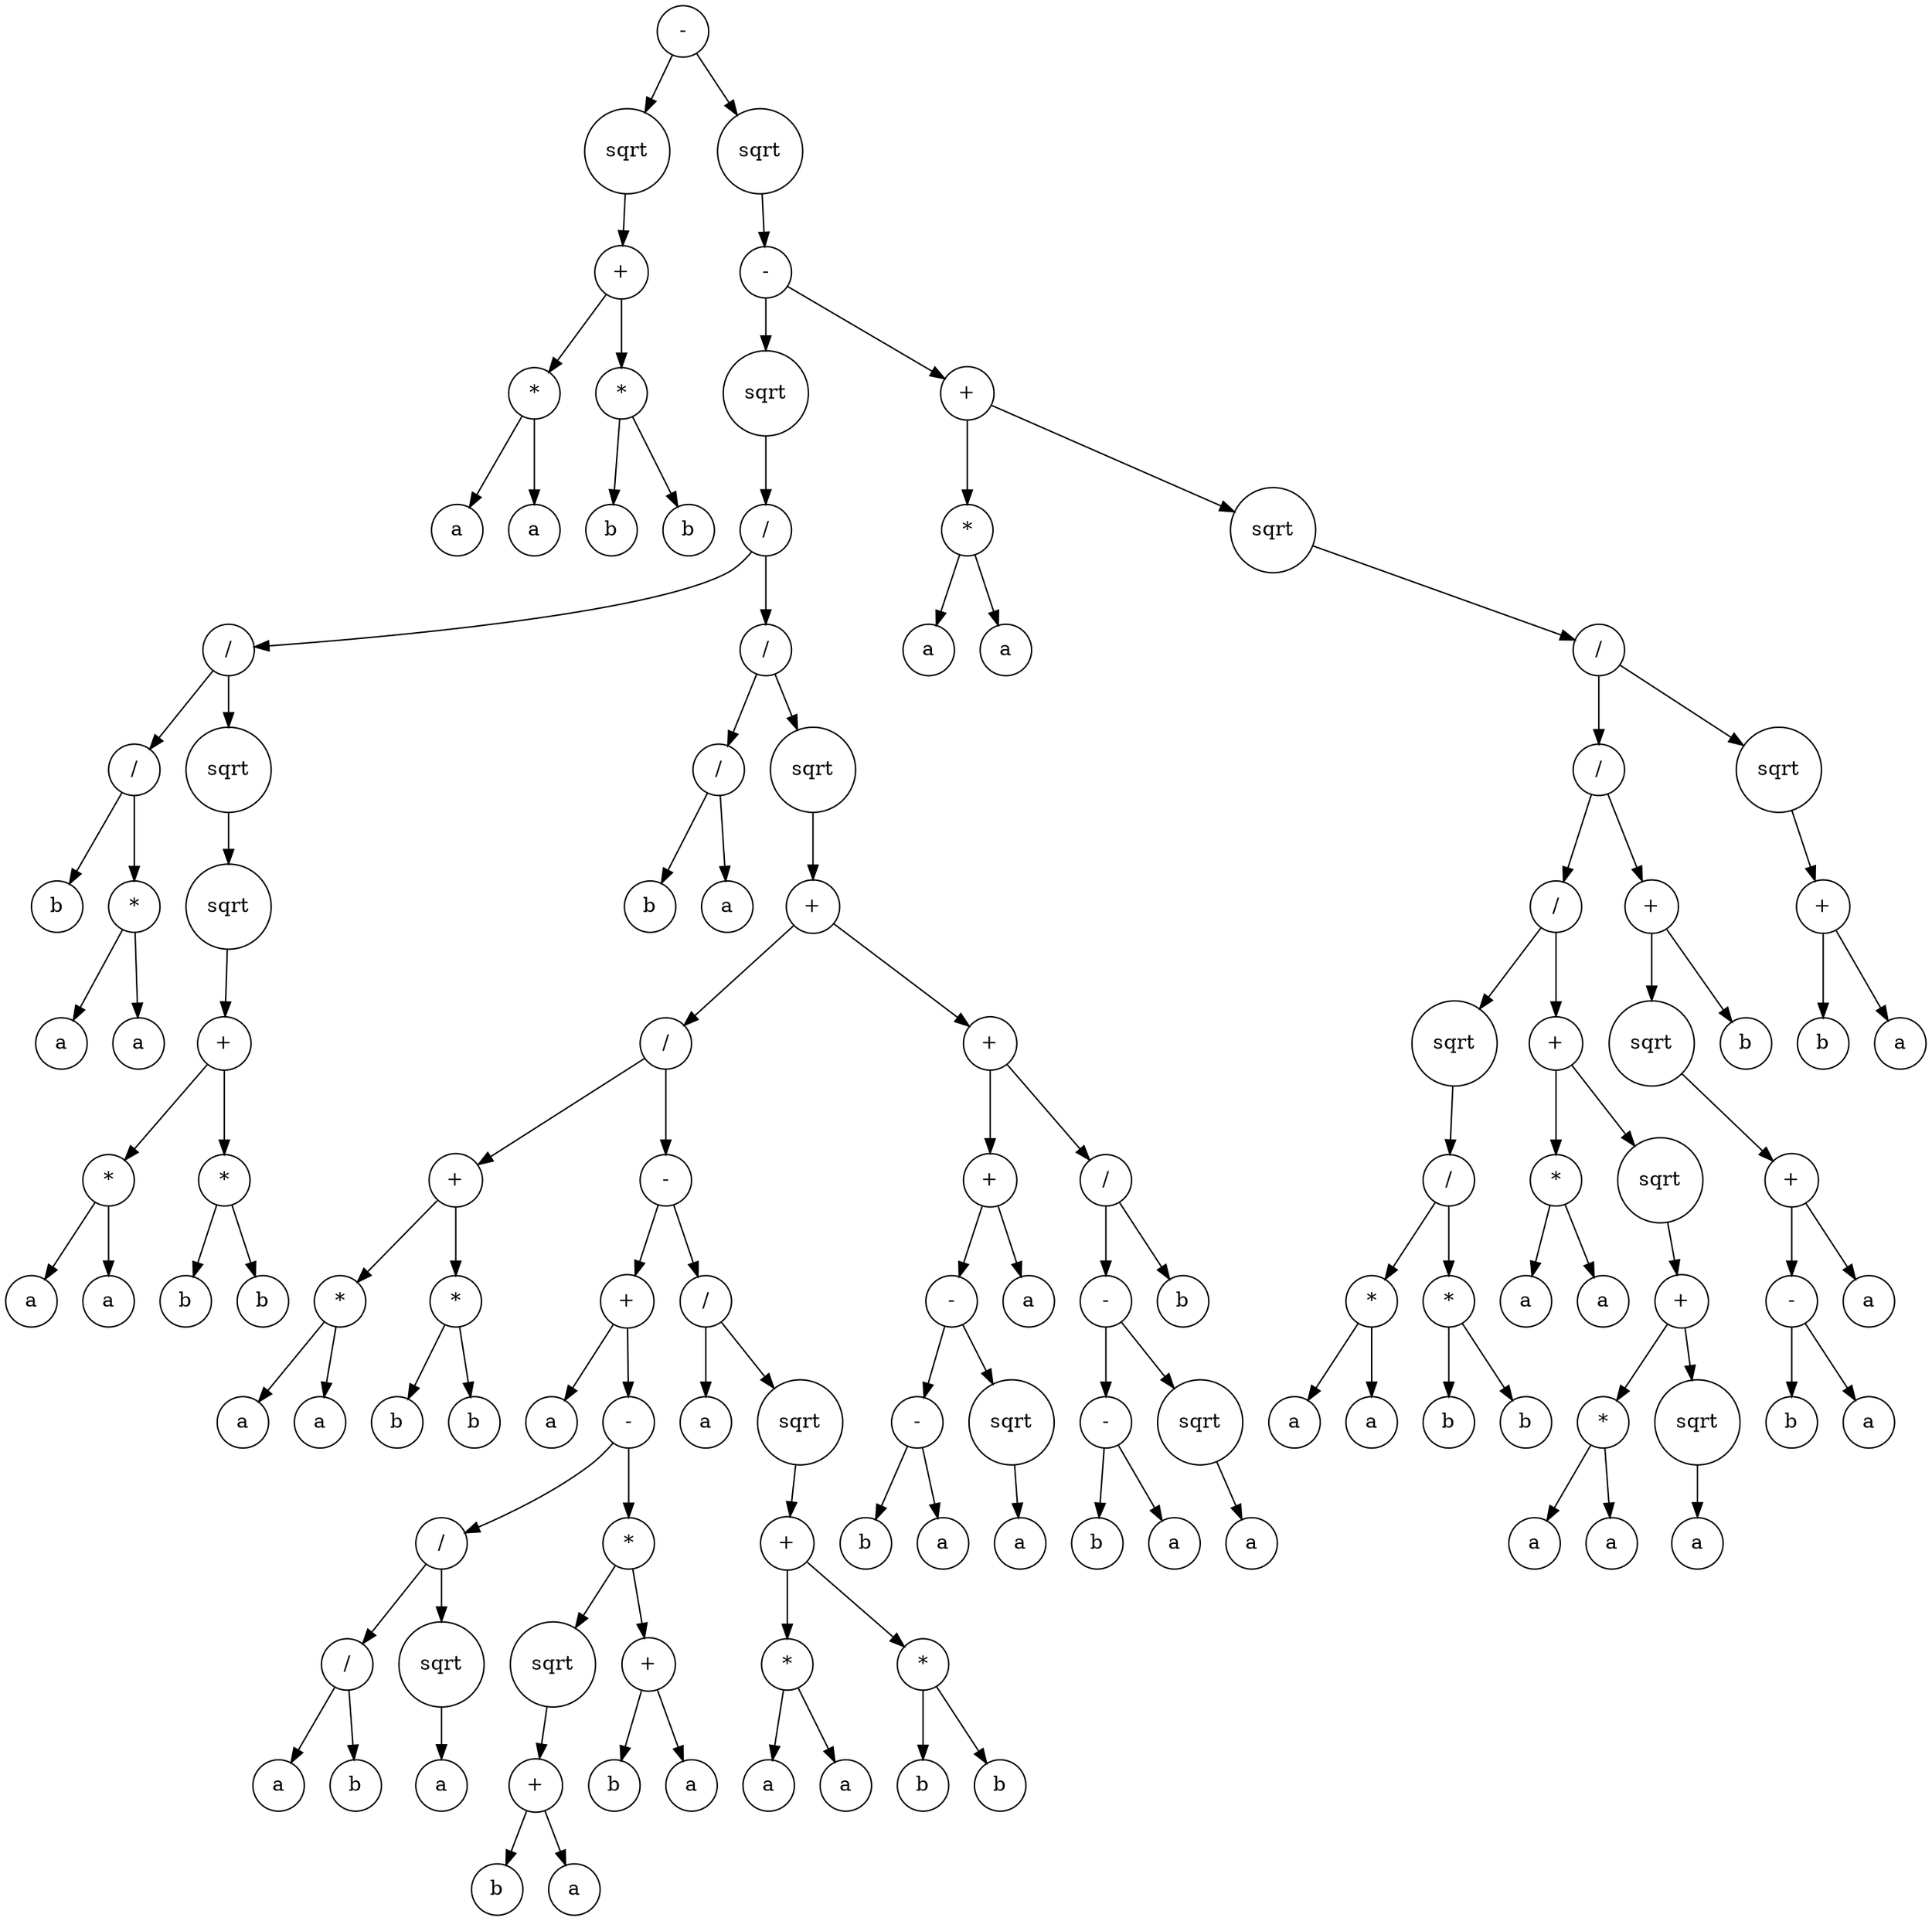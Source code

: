 digraph g {
graph [ordering=out];
node [shape=circle];
n[label = "-"];
n0[label = "sqrt"];
n00[label = "+"];
n000[label = "*"];
n0000[label = "a"];
n000 -> n0000;
n0001[label = "a"];
n000 -> n0001;
n00 -> n000;
n001[label = "*"];
n0010[label = "b"];
n001 -> n0010;
n0011[label = "b"];
n001 -> n0011;
n00 -> n001;
n0 -> n00;
n -> n0;
n1[label = "sqrt"];
n10[label = "-"];
n100[label = "sqrt"];
n1000[label = "/"];
n10000[label = "/"];
n100000[label = "/"];
n1000000[label = "b"];
n100000 -> n1000000;
n1000001[label = "*"];
n10000010[label = "a"];
n1000001 -> n10000010;
n10000011[label = "a"];
n1000001 -> n10000011;
n100000 -> n1000001;
n10000 -> n100000;
n100001[label = "sqrt"];
n1000010[label = "sqrt"];
n10000100[label = "+"];
n100001000[label = "*"];
n1000010000[label = "a"];
n100001000 -> n1000010000;
n1000010001[label = "a"];
n100001000 -> n1000010001;
n10000100 -> n100001000;
n100001001[label = "*"];
n1000010010[label = "b"];
n100001001 -> n1000010010;
n1000010011[label = "b"];
n100001001 -> n1000010011;
n10000100 -> n100001001;
n1000010 -> n10000100;
n100001 -> n1000010;
n10000 -> n100001;
n1000 -> n10000;
n10001[label = "/"];
n100010[label = "/"];
n1000100[label = "b"];
n100010 -> n1000100;
n1000101[label = "a"];
n100010 -> n1000101;
n10001 -> n100010;
n100011[label = "sqrt"];
n1000110[label = "+"];
n10001100[label = "/"];
n100011000[label = "+"];
n1000110000[label = "*"];
n10001100000[label = "a"];
n1000110000 -> n10001100000;
n10001100001[label = "a"];
n1000110000 -> n10001100001;
n100011000 -> n1000110000;
n1000110001[label = "*"];
n10001100010[label = "b"];
n1000110001 -> n10001100010;
n10001100011[label = "b"];
n1000110001 -> n10001100011;
n100011000 -> n1000110001;
n10001100 -> n100011000;
n100011001[label = "-"];
n1000110010[label = "+"];
n10001100100[label = "a"];
n1000110010 -> n10001100100;
n10001100101[label = "-"];
n100011001010[label = "/"];
n1000110010100[label = "/"];
n10001100101000[label = "a"];
n1000110010100 -> n10001100101000;
n10001100101001[label = "b"];
n1000110010100 -> n10001100101001;
n100011001010 -> n1000110010100;
n1000110010101[label = "sqrt"];
n10001100101010[label = "a"];
n1000110010101 -> n10001100101010;
n100011001010 -> n1000110010101;
n10001100101 -> n100011001010;
n100011001011[label = "*"];
n1000110010110[label = "sqrt"];
n10001100101100[label = "+"];
n100011001011000[label = "b"];
n10001100101100 -> n100011001011000;
n100011001011001[label = "a"];
n10001100101100 -> n100011001011001;
n1000110010110 -> n10001100101100;
n100011001011 -> n1000110010110;
n1000110010111[label = "+"];
n10001100101110[label = "b"];
n1000110010111 -> n10001100101110;
n10001100101111[label = "a"];
n1000110010111 -> n10001100101111;
n100011001011 -> n1000110010111;
n10001100101 -> n100011001011;
n1000110010 -> n10001100101;
n100011001 -> n1000110010;
n1000110011[label = "/"];
n10001100110[label = "a"];
n1000110011 -> n10001100110;
n10001100111[label = "sqrt"];
n100011001110[label = "+"];
n1000110011100[label = "*"];
n10001100111000[label = "a"];
n1000110011100 -> n10001100111000;
n10001100111001[label = "a"];
n1000110011100 -> n10001100111001;
n100011001110 -> n1000110011100;
n1000110011101[label = "*"];
n10001100111010[label = "b"];
n1000110011101 -> n10001100111010;
n10001100111011[label = "b"];
n1000110011101 -> n10001100111011;
n100011001110 -> n1000110011101;
n10001100111 -> n100011001110;
n1000110011 -> n10001100111;
n100011001 -> n1000110011;
n10001100 -> n100011001;
n1000110 -> n10001100;
n10001101[label = "+"];
n100011010[label = "+"];
n1000110100[label = "-"];
n10001101000[label = "-"];
n100011010000[label = "b"];
n10001101000 -> n100011010000;
n100011010001[label = "a"];
n10001101000 -> n100011010001;
n1000110100 -> n10001101000;
n10001101001[label = "sqrt"];
n100011010010[label = "a"];
n10001101001 -> n100011010010;
n1000110100 -> n10001101001;
n100011010 -> n1000110100;
n1000110101[label = "a"];
n100011010 -> n1000110101;
n10001101 -> n100011010;
n100011011[label = "/"];
n1000110110[label = "-"];
n10001101100[label = "-"];
n100011011000[label = "b"];
n10001101100 -> n100011011000;
n100011011001[label = "a"];
n10001101100 -> n100011011001;
n1000110110 -> n10001101100;
n10001101101[label = "sqrt"];
n100011011010[label = "a"];
n10001101101 -> n100011011010;
n1000110110 -> n10001101101;
n100011011 -> n1000110110;
n1000110111[label = "b"];
n100011011 -> n1000110111;
n10001101 -> n100011011;
n1000110 -> n10001101;
n100011 -> n1000110;
n10001 -> n100011;
n1000 -> n10001;
n100 -> n1000;
n10 -> n100;
n101[label = "+"];
n1010[label = "*"];
n10100[label = "a"];
n1010 -> n10100;
n10101[label = "a"];
n1010 -> n10101;
n101 -> n1010;
n1011[label = "sqrt"];
n10110[label = "/"];
n101100[label = "/"];
n1011000[label = "/"];
n10110000[label = "sqrt"];
n101100000[label = "/"];
n1011000000[label = "*"];
n10110000000[label = "a"];
n1011000000 -> n10110000000;
n10110000001[label = "a"];
n1011000000 -> n10110000001;
n101100000 -> n1011000000;
n1011000001[label = "*"];
n10110000010[label = "b"];
n1011000001 -> n10110000010;
n10110000011[label = "b"];
n1011000001 -> n10110000011;
n101100000 -> n1011000001;
n10110000 -> n101100000;
n1011000 -> n10110000;
n10110001[label = "+"];
n101100010[label = "*"];
n1011000100[label = "a"];
n101100010 -> n1011000100;
n1011000101[label = "a"];
n101100010 -> n1011000101;
n10110001 -> n101100010;
n101100011[label = "sqrt"];
n1011000110[label = "+"];
n10110001100[label = "*"];
n101100011000[label = "a"];
n10110001100 -> n101100011000;
n101100011001[label = "a"];
n10110001100 -> n101100011001;
n1011000110 -> n10110001100;
n10110001101[label = "sqrt"];
n101100011010[label = "a"];
n10110001101 -> n101100011010;
n1011000110 -> n10110001101;
n101100011 -> n1011000110;
n10110001 -> n101100011;
n1011000 -> n10110001;
n101100 -> n1011000;
n1011001[label = "+"];
n10110010[label = "sqrt"];
n101100100[label = "+"];
n1011001000[label = "-"];
n10110010000[label = "b"];
n1011001000 -> n10110010000;
n10110010001[label = "a"];
n1011001000 -> n10110010001;
n101100100 -> n1011001000;
n1011001001[label = "a"];
n101100100 -> n1011001001;
n10110010 -> n101100100;
n1011001 -> n10110010;
n10110011[label = "b"];
n1011001 -> n10110011;
n101100 -> n1011001;
n10110 -> n101100;
n101101[label = "sqrt"];
n1011010[label = "+"];
n10110100[label = "b"];
n1011010 -> n10110100;
n10110101[label = "a"];
n1011010 -> n10110101;
n101101 -> n1011010;
n10110 -> n101101;
n1011 -> n10110;
n101 -> n1011;
n10 -> n101;
n1 -> n10;
n -> n1;
}
